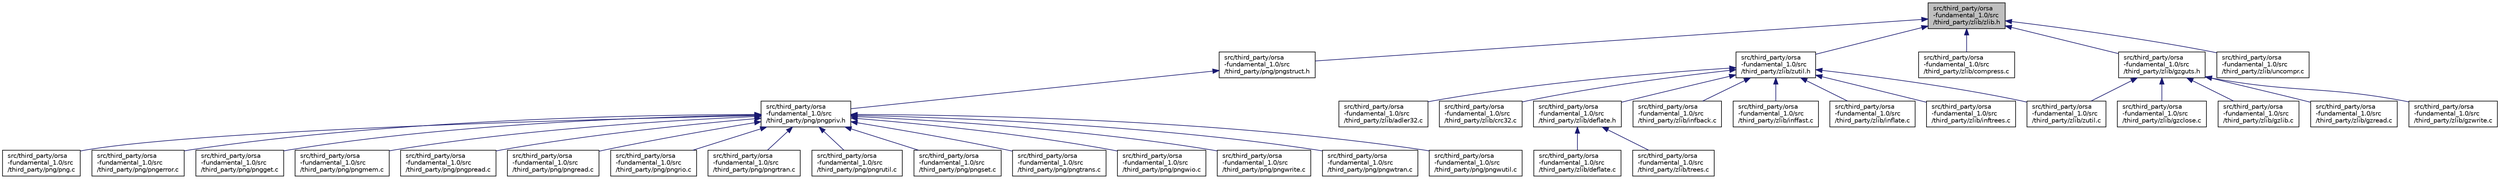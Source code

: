 digraph "src/third_party/orsa-fundamental_1.0/src/third_party/zlib/zlib.h"
{
  edge [fontname="Helvetica",fontsize="10",labelfontname="Helvetica",labelfontsize="10"];
  node [fontname="Helvetica",fontsize="10",shape=record];
  Node1 [label="src/third_party/orsa\l-fundamental_1.0/src\l/third_party/zlib/zlib.h",height=0.2,width=0.4,color="black", fillcolor="grey75", style="filled", fontcolor="black"];
  Node1 -> Node2 [dir="back",color="midnightblue",fontsize="10",style="solid"];
  Node2 [label="src/third_party/orsa\l-fundamental_1.0/src\l/third_party/png/pngstruct.h",height=0.2,width=0.4,color="black", fillcolor="white", style="filled",URL="$pngstruct_8h.html"];
  Node2 -> Node3 [dir="back",color="midnightblue",fontsize="10",style="solid"];
  Node3 [label="src/third_party/orsa\l-fundamental_1.0/src\l/third_party/png/pngpriv.h",height=0.2,width=0.4,color="black", fillcolor="white", style="filled",URL="$pngpriv_8h.html"];
  Node3 -> Node4 [dir="back",color="midnightblue",fontsize="10",style="solid"];
  Node4 [label="src/third_party/orsa\l-fundamental_1.0/src\l/third_party/png/png.c",height=0.2,width=0.4,color="black", fillcolor="white", style="filled",URL="$png_8c.html"];
  Node3 -> Node5 [dir="back",color="midnightblue",fontsize="10",style="solid"];
  Node5 [label="src/third_party/orsa\l-fundamental_1.0/src\l/third_party/png/pngerror.c",height=0.2,width=0.4,color="black", fillcolor="white", style="filled",URL="$pngerror_8c.html"];
  Node3 -> Node6 [dir="back",color="midnightblue",fontsize="10",style="solid"];
  Node6 [label="src/third_party/orsa\l-fundamental_1.0/src\l/third_party/png/pngget.c",height=0.2,width=0.4,color="black", fillcolor="white", style="filled",URL="$pngget_8c.html"];
  Node3 -> Node7 [dir="back",color="midnightblue",fontsize="10",style="solid"];
  Node7 [label="src/third_party/orsa\l-fundamental_1.0/src\l/third_party/png/pngmem.c",height=0.2,width=0.4,color="black", fillcolor="white", style="filled",URL="$pngmem_8c.html"];
  Node3 -> Node8 [dir="back",color="midnightblue",fontsize="10",style="solid"];
  Node8 [label="src/third_party/orsa\l-fundamental_1.0/src\l/third_party/png/pngpread.c",height=0.2,width=0.4,color="black", fillcolor="white", style="filled",URL="$pngpread_8c.html"];
  Node3 -> Node9 [dir="back",color="midnightblue",fontsize="10",style="solid"];
  Node9 [label="src/third_party/orsa\l-fundamental_1.0/src\l/third_party/png/pngread.c",height=0.2,width=0.4,color="black", fillcolor="white", style="filled",URL="$pngread_8c.html"];
  Node3 -> Node10 [dir="back",color="midnightblue",fontsize="10",style="solid"];
  Node10 [label="src/third_party/orsa\l-fundamental_1.0/src\l/third_party/png/pngrio.c",height=0.2,width=0.4,color="black", fillcolor="white", style="filled",URL="$pngrio_8c.html"];
  Node3 -> Node11 [dir="back",color="midnightblue",fontsize="10",style="solid"];
  Node11 [label="src/third_party/orsa\l-fundamental_1.0/src\l/third_party/png/pngrtran.c",height=0.2,width=0.4,color="black", fillcolor="white", style="filled",URL="$pngrtran_8c.html"];
  Node3 -> Node12 [dir="back",color="midnightblue",fontsize="10",style="solid"];
  Node12 [label="src/third_party/orsa\l-fundamental_1.0/src\l/third_party/png/pngrutil.c",height=0.2,width=0.4,color="black", fillcolor="white", style="filled",URL="$pngrutil_8c.html"];
  Node3 -> Node13 [dir="back",color="midnightblue",fontsize="10",style="solid"];
  Node13 [label="src/third_party/orsa\l-fundamental_1.0/src\l/third_party/png/pngset.c",height=0.2,width=0.4,color="black", fillcolor="white", style="filled",URL="$pngset_8c.html"];
  Node3 -> Node14 [dir="back",color="midnightblue",fontsize="10",style="solid"];
  Node14 [label="src/third_party/orsa\l-fundamental_1.0/src\l/third_party/png/pngtrans.c",height=0.2,width=0.4,color="black", fillcolor="white", style="filled",URL="$pngtrans_8c.html"];
  Node3 -> Node15 [dir="back",color="midnightblue",fontsize="10",style="solid"];
  Node15 [label="src/third_party/orsa\l-fundamental_1.0/src\l/third_party/png/pngwio.c",height=0.2,width=0.4,color="black", fillcolor="white", style="filled",URL="$pngwio_8c.html"];
  Node3 -> Node16 [dir="back",color="midnightblue",fontsize="10",style="solid"];
  Node16 [label="src/third_party/orsa\l-fundamental_1.0/src\l/third_party/png/pngwrite.c",height=0.2,width=0.4,color="black", fillcolor="white", style="filled",URL="$pngwrite_8c.html"];
  Node3 -> Node17 [dir="back",color="midnightblue",fontsize="10",style="solid"];
  Node17 [label="src/third_party/orsa\l-fundamental_1.0/src\l/third_party/png/pngwtran.c",height=0.2,width=0.4,color="black", fillcolor="white", style="filled",URL="$pngwtran_8c.html"];
  Node3 -> Node18 [dir="back",color="midnightblue",fontsize="10",style="solid"];
  Node18 [label="src/third_party/orsa\l-fundamental_1.0/src\l/third_party/png/pngwutil.c",height=0.2,width=0.4,color="black", fillcolor="white", style="filled",URL="$pngwutil_8c.html"];
  Node1 -> Node19 [dir="back",color="midnightblue",fontsize="10",style="solid"];
  Node19 [label="src/third_party/orsa\l-fundamental_1.0/src\l/third_party/zlib/zutil.h",height=0.2,width=0.4,color="black", fillcolor="white", style="filled",URL="$zutil_8h.html"];
  Node19 -> Node20 [dir="back",color="midnightblue",fontsize="10",style="solid"];
  Node20 [label="src/third_party/orsa\l-fundamental_1.0/src\l/third_party/zlib/adler32.c",height=0.2,width=0.4,color="black", fillcolor="white", style="filled",URL="$adler32_8c.html"];
  Node19 -> Node21 [dir="back",color="midnightblue",fontsize="10",style="solid"];
  Node21 [label="src/third_party/orsa\l-fundamental_1.0/src\l/third_party/zlib/crc32.c",height=0.2,width=0.4,color="black", fillcolor="white", style="filled",URL="$crc32_8c.html"];
  Node19 -> Node22 [dir="back",color="midnightblue",fontsize="10",style="solid"];
  Node22 [label="src/third_party/orsa\l-fundamental_1.0/src\l/third_party/zlib/deflate.h",height=0.2,width=0.4,color="black", fillcolor="white", style="filled",URL="$deflate_8h.html"];
  Node22 -> Node23 [dir="back",color="midnightblue",fontsize="10",style="solid"];
  Node23 [label="src/third_party/orsa\l-fundamental_1.0/src\l/third_party/zlib/deflate.c",height=0.2,width=0.4,color="black", fillcolor="white", style="filled",URL="$deflate_8c.html"];
  Node22 -> Node24 [dir="back",color="midnightblue",fontsize="10",style="solid"];
  Node24 [label="src/third_party/orsa\l-fundamental_1.0/src\l/third_party/zlib/trees.c",height=0.2,width=0.4,color="black", fillcolor="white", style="filled",URL="$trees_8c.html"];
  Node19 -> Node25 [dir="back",color="midnightblue",fontsize="10",style="solid"];
  Node25 [label="src/third_party/orsa\l-fundamental_1.0/src\l/third_party/zlib/infback.c",height=0.2,width=0.4,color="black", fillcolor="white", style="filled",URL="$infback_8c.html"];
  Node19 -> Node26 [dir="back",color="midnightblue",fontsize="10",style="solid"];
  Node26 [label="src/third_party/orsa\l-fundamental_1.0/src\l/third_party/zlib/inffast.c",height=0.2,width=0.4,color="black", fillcolor="white", style="filled",URL="$inffast_8c.html"];
  Node19 -> Node27 [dir="back",color="midnightblue",fontsize="10",style="solid"];
  Node27 [label="src/third_party/orsa\l-fundamental_1.0/src\l/third_party/zlib/inflate.c",height=0.2,width=0.4,color="black", fillcolor="white", style="filled",URL="$inflate_8c.html"];
  Node19 -> Node28 [dir="back",color="midnightblue",fontsize="10",style="solid"];
  Node28 [label="src/third_party/orsa\l-fundamental_1.0/src\l/third_party/zlib/inftrees.c",height=0.2,width=0.4,color="black", fillcolor="white", style="filled",URL="$inftrees_8c.html"];
  Node19 -> Node29 [dir="back",color="midnightblue",fontsize="10",style="solid"];
  Node29 [label="src/third_party/orsa\l-fundamental_1.0/src\l/third_party/zlib/zutil.c",height=0.2,width=0.4,color="black", fillcolor="white", style="filled",URL="$zutil_8c.html"];
  Node1 -> Node30 [dir="back",color="midnightblue",fontsize="10",style="solid"];
  Node30 [label="src/third_party/orsa\l-fundamental_1.0/src\l/third_party/zlib/compress.c",height=0.2,width=0.4,color="black", fillcolor="white", style="filled",URL="$compress_8c.html"];
  Node1 -> Node31 [dir="back",color="midnightblue",fontsize="10",style="solid"];
  Node31 [label="src/third_party/orsa\l-fundamental_1.0/src\l/third_party/zlib/gzguts.h",height=0.2,width=0.4,color="black", fillcolor="white", style="filled",URL="$gzguts_8h.html"];
  Node31 -> Node32 [dir="back",color="midnightblue",fontsize="10",style="solid"];
  Node32 [label="src/third_party/orsa\l-fundamental_1.0/src\l/third_party/zlib/gzclose.c",height=0.2,width=0.4,color="black", fillcolor="white", style="filled",URL="$gzclose_8c.html"];
  Node31 -> Node33 [dir="back",color="midnightblue",fontsize="10",style="solid"];
  Node33 [label="src/third_party/orsa\l-fundamental_1.0/src\l/third_party/zlib/gzlib.c",height=0.2,width=0.4,color="black", fillcolor="white", style="filled",URL="$gzlib_8c.html"];
  Node31 -> Node34 [dir="back",color="midnightblue",fontsize="10",style="solid"];
  Node34 [label="src/third_party/orsa\l-fundamental_1.0/src\l/third_party/zlib/gzread.c",height=0.2,width=0.4,color="black", fillcolor="white", style="filled",URL="$gzread_8c.html"];
  Node31 -> Node35 [dir="back",color="midnightblue",fontsize="10",style="solid"];
  Node35 [label="src/third_party/orsa\l-fundamental_1.0/src\l/third_party/zlib/gzwrite.c",height=0.2,width=0.4,color="black", fillcolor="white", style="filled",URL="$gzwrite_8c.html"];
  Node31 -> Node29 [dir="back",color="midnightblue",fontsize="10",style="solid"];
  Node1 -> Node36 [dir="back",color="midnightblue",fontsize="10",style="solid"];
  Node36 [label="src/third_party/orsa\l-fundamental_1.0/src\l/third_party/zlib/uncompr.c",height=0.2,width=0.4,color="black", fillcolor="white", style="filled",URL="$uncompr_8c.html"];
}
